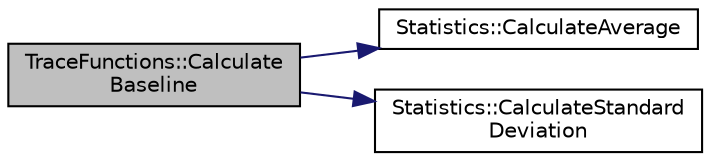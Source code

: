 digraph "TraceFunctions::CalculateBaseline"
{
  edge [fontname="Helvetica",fontsize="10",labelfontname="Helvetica",labelfontsize="10"];
  node [fontname="Helvetica",fontsize="10",shape=record];
  rankdir="LR";
  Node1 [label="TraceFunctions::Calculate\lBaseline",height=0.2,width=0.4,color="black", fillcolor="grey75", style="filled", fontcolor="black"];
  Node1 -> Node2 [color="midnightblue",fontsize="10",style="solid",fontname="Helvetica"];
  Node2 [label="Statistics::CalculateAverage",height=0.2,width=0.4,color="black", fillcolor="white", style="filled",URL="$d4/d06/namespace_statistics.html#a55bb7fafb2b9fe34fdbf0737e24824bb"];
  Node1 -> Node3 [color="midnightblue",fontsize="10",style="solid",fontname="Helvetica"];
  Node3 [label="Statistics::CalculateStandard\lDeviation",height=0.2,width=0.4,color="black", fillcolor="white", style="filled",URL="$d4/d06/namespace_statistics.html#ad9bea951fe502b219d59b68e667c37cd"];
}
